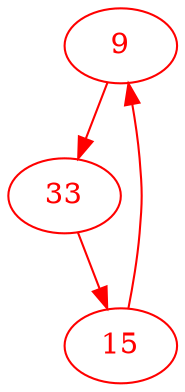 digraph g{
node [color = red, fontcolor=red]; 9 15 33 ;
9 -> 33 [color=red] ;
15 -> 9 [color=red] ;
33 -> 15 [color=red] ;
}